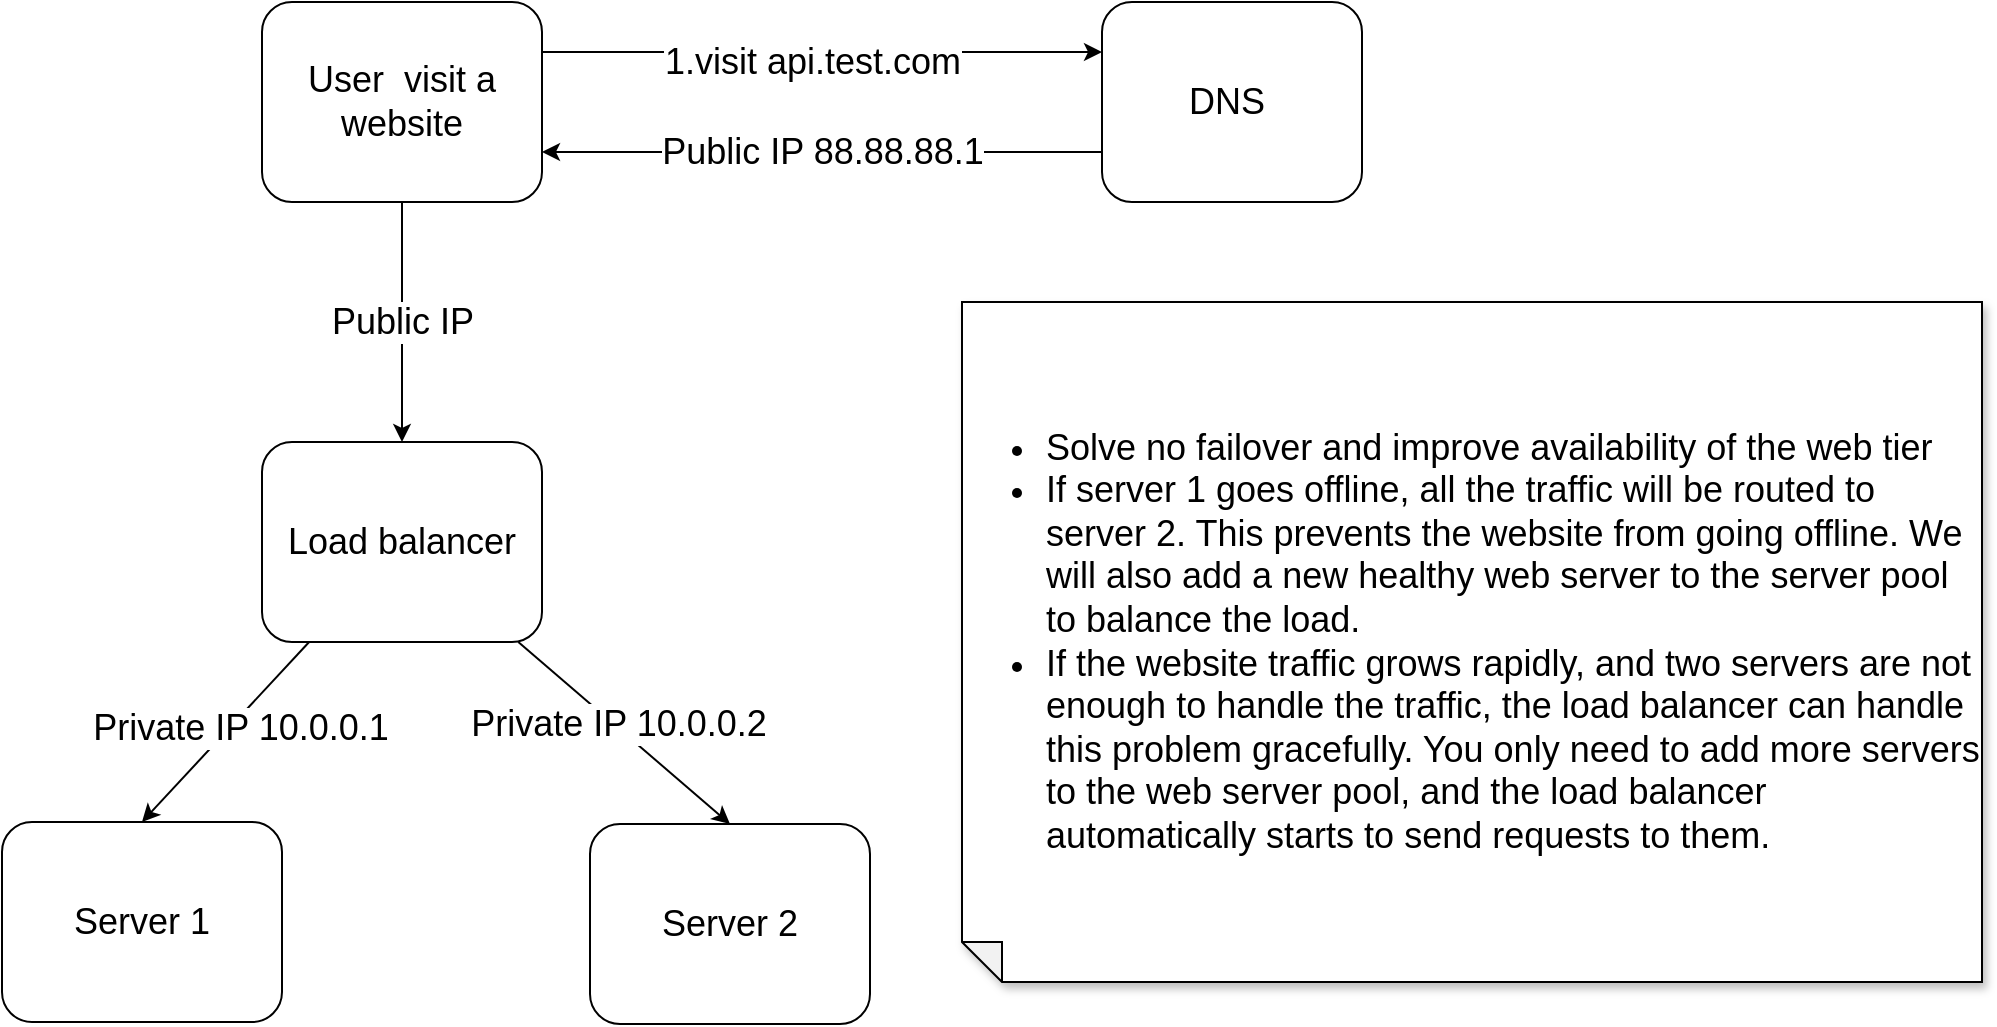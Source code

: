 <mxfile>
    <diagram id="uI0swkpKFQGa_HLW6XGU" name="Page-1">
        <mxGraphModel dx="912" dy="612" grid="1" gridSize="10" guides="1" tooltips="1" connect="1" arrows="1" fold="1" page="1" pageScale="1" pageWidth="850" pageHeight="1100" math="0" shadow="0">
            <root>
                <mxCell id="0"/>
                <mxCell id="1" parent="0"/>
                <mxCell id="3" style="edgeStyle=none;html=1;entryX=0;entryY=0.25;entryDx=0;entryDy=0;exitX=1;exitY=0.25;exitDx=0;exitDy=0;" parent="1" source="2" target="6" edge="1">
                    <mxGeometry relative="1" as="geometry">
                        <mxPoint x="590" y="135" as="targetPoint"/>
                    </mxGeometry>
                </mxCell>
                <mxCell id="5" value="&lt;font style=&quot;font-size: 18px;&quot;&gt;1.visit api.test.com&lt;/font&gt;" style="edgeLabel;html=1;align=center;verticalAlign=middle;resizable=0;points=[];" parent="3" vertex="1" connectable="0">
                    <mxGeometry x="-0.036" y="-4" relative="1" as="geometry">
                        <mxPoint y="1" as="offset"/>
                    </mxGeometry>
                </mxCell>
                <mxCell id="14" value="&lt;div style=&quot;&quot;&gt;Public IP&lt;/div&gt;" style="edgeStyle=none;html=1;entryX=0.5;entryY=0;entryDx=0;entryDy=0;fontSize=18;exitX=0.5;exitY=1;exitDx=0;exitDy=0;align=center;" parent="1" source="2" target="13" edge="1">
                    <mxGeometry relative="1" as="geometry">
                        <mxPoint as="offset"/>
                    </mxGeometry>
                </mxCell>
                <mxCell id="2" value="&lt;font style=&quot;font-size: 18px;&quot;&gt;User&amp;nbsp; visit a website&lt;/font&gt;" style="rounded=1;whiteSpace=wrap;html=1;strokeWidth=1;" parent="1" vertex="1">
                    <mxGeometry x="170" y="110" width="140" height="100" as="geometry"/>
                </mxCell>
                <mxCell id="7" value="Public IP 88.88.88.1" style="edgeStyle=none;html=1;entryX=1;entryY=0.75;entryDx=0;entryDy=0;fontSize=18;exitX=0;exitY=0.75;exitDx=0;exitDy=0;" parent="1" source="6" target="2" edge="1">
                    <mxGeometry relative="1" as="geometry"/>
                </mxCell>
                <mxCell id="6" value="&lt;font style=&quot;font-size: 18px;&quot;&gt;DNS&amp;nbsp;&lt;/font&gt;" style="rounded=1;whiteSpace=wrap;html=1;strokeWidth=1;" parent="1" vertex="1">
                    <mxGeometry x="590" y="110" width="130" height="100" as="geometry"/>
                </mxCell>
                <mxCell id="22" style="edgeStyle=none;html=1;entryX=0.5;entryY=0;entryDx=0;entryDy=0;" edge="1" parent="1" source="13" target="20">
                    <mxGeometry relative="1" as="geometry"/>
                </mxCell>
                <mxCell id="24" value="&lt;font style=&quot;font-size: 18px;&quot;&gt;Private IP 10.0.0.1&lt;/font&gt;" style="edgeLabel;html=1;align=center;verticalAlign=middle;resizable=0;points=[];" vertex="1" connectable="0" parent="22">
                    <mxGeometry x="-0.106" y="4" relative="1" as="geometry">
                        <mxPoint as="offset"/>
                    </mxGeometry>
                </mxCell>
                <mxCell id="23" style="edgeStyle=none;html=1;entryX=0.5;entryY=0;entryDx=0;entryDy=0;" edge="1" parent="1" source="13" target="21">
                    <mxGeometry relative="1" as="geometry"/>
                </mxCell>
                <mxCell id="25" value="Private IP 10.0.0.2" style="edgeLabel;html=1;align=center;verticalAlign=middle;resizable=0;points=[];fontSize=18;" vertex="1" connectable="0" parent="23">
                    <mxGeometry x="-0.08" y="1" relative="1" as="geometry">
                        <mxPoint as="offset"/>
                    </mxGeometry>
                </mxCell>
                <mxCell id="13" value="&lt;font style=&quot;font-size: 18px;&quot;&gt;Load balancer&lt;/font&gt;" style="rounded=1;whiteSpace=wrap;html=1;strokeWidth=1;" parent="1" vertex="1">
                    <mxGeometry x="170" y="330" width="140" height="100" as="geometry"/>
                </mxCell>
                <mxCell id="20" value="&lt;font style=&quot;font-size: 18px;&quot;&gt;Server 1&lt;/font&gt;" style="rounded=1;whiteSpace=wrap;html=1;strokeWidth=1;" vertex="1" parent="1">
                    <mxGeometry x="40" y="520" width="140" height="100" as="geometry"/>
                </mxCell>
                <mxCell id="21" value="&lt;font style=&quot;font-size: 18px;&quot;&gt;Server 2&lt;/font&gt;" style="rounded=1;whiteSpace=wrap;html=1;strokeWidth=1;" vertex="1" parent="1">
                    <mxGeometry x="334" y="521" width="140" height="100" as="geometry"/>
                </mxCell>
                <mxCell id="26" value="&lt;div style=&quot;&quot;&gt;&lt;ul&gt;&lt;li&gt;&lt;span style=&quot;background-color: initial;&quot;&gt;Solve no failover and improve availability of the web tier&lt;/span&gt;&lt;/li&gt;&lt;li&gt;&lt;span style=&quot;background-color: initial;&quot;&gt;If server 1 goes offline, all the traffic will be routed to server 2. This prevents the website from going offline. We will also add a new healthy web server to the server pool to balance the load.&lt;br&gt;&lt;/span&gt;&lt;/li&gt;&lt;li&gt;&lt;span style=&quot;background-color: initial;&quot;&gt;If the website traffic grows rapidly, and two servers are not enough to handle the traffic, the load balancer can handle this problem gracefully. You only need to add more servers to the web server pool, and the load balancer automatically starts to send requests to them.&lt;br&gt;&lt;/span&gt;&lt;/li&gt;&lt;/ul&gt;&lt;/div&gt;" style="shape=note;whiteSpace=wrap;html=1;backgroundOutline=1;darkOpacity=0.05;fillStyle=solid;direction=west;gradientDirection=north;shadow=1;size=20;pointerEvents=1;fontSize=18;align=left;" vertex="1" parent="1">
                    <mxGeometry x="520" y="260" width="510" height="340" as="geometry"/>
                </mxCell>
            </root>
        </mxGraphModel>
    </diagram>
</mxfile>
